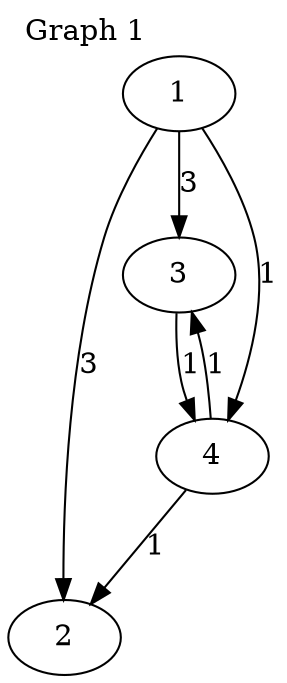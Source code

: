 digraph {
    label="Graph 1";
    labelloc=top;
    labeljust=left;
    1 -> 2[label="3", weight="3"];
    1 -> 3[label="3", weight="3"];
    1 -> 4[label="1", weight="1"];
    3 -> 4[label="1", weight="1"];
    4 -> 2[label="1", weight="1"];
    4 -> 3[label="1", weight="1"];
}